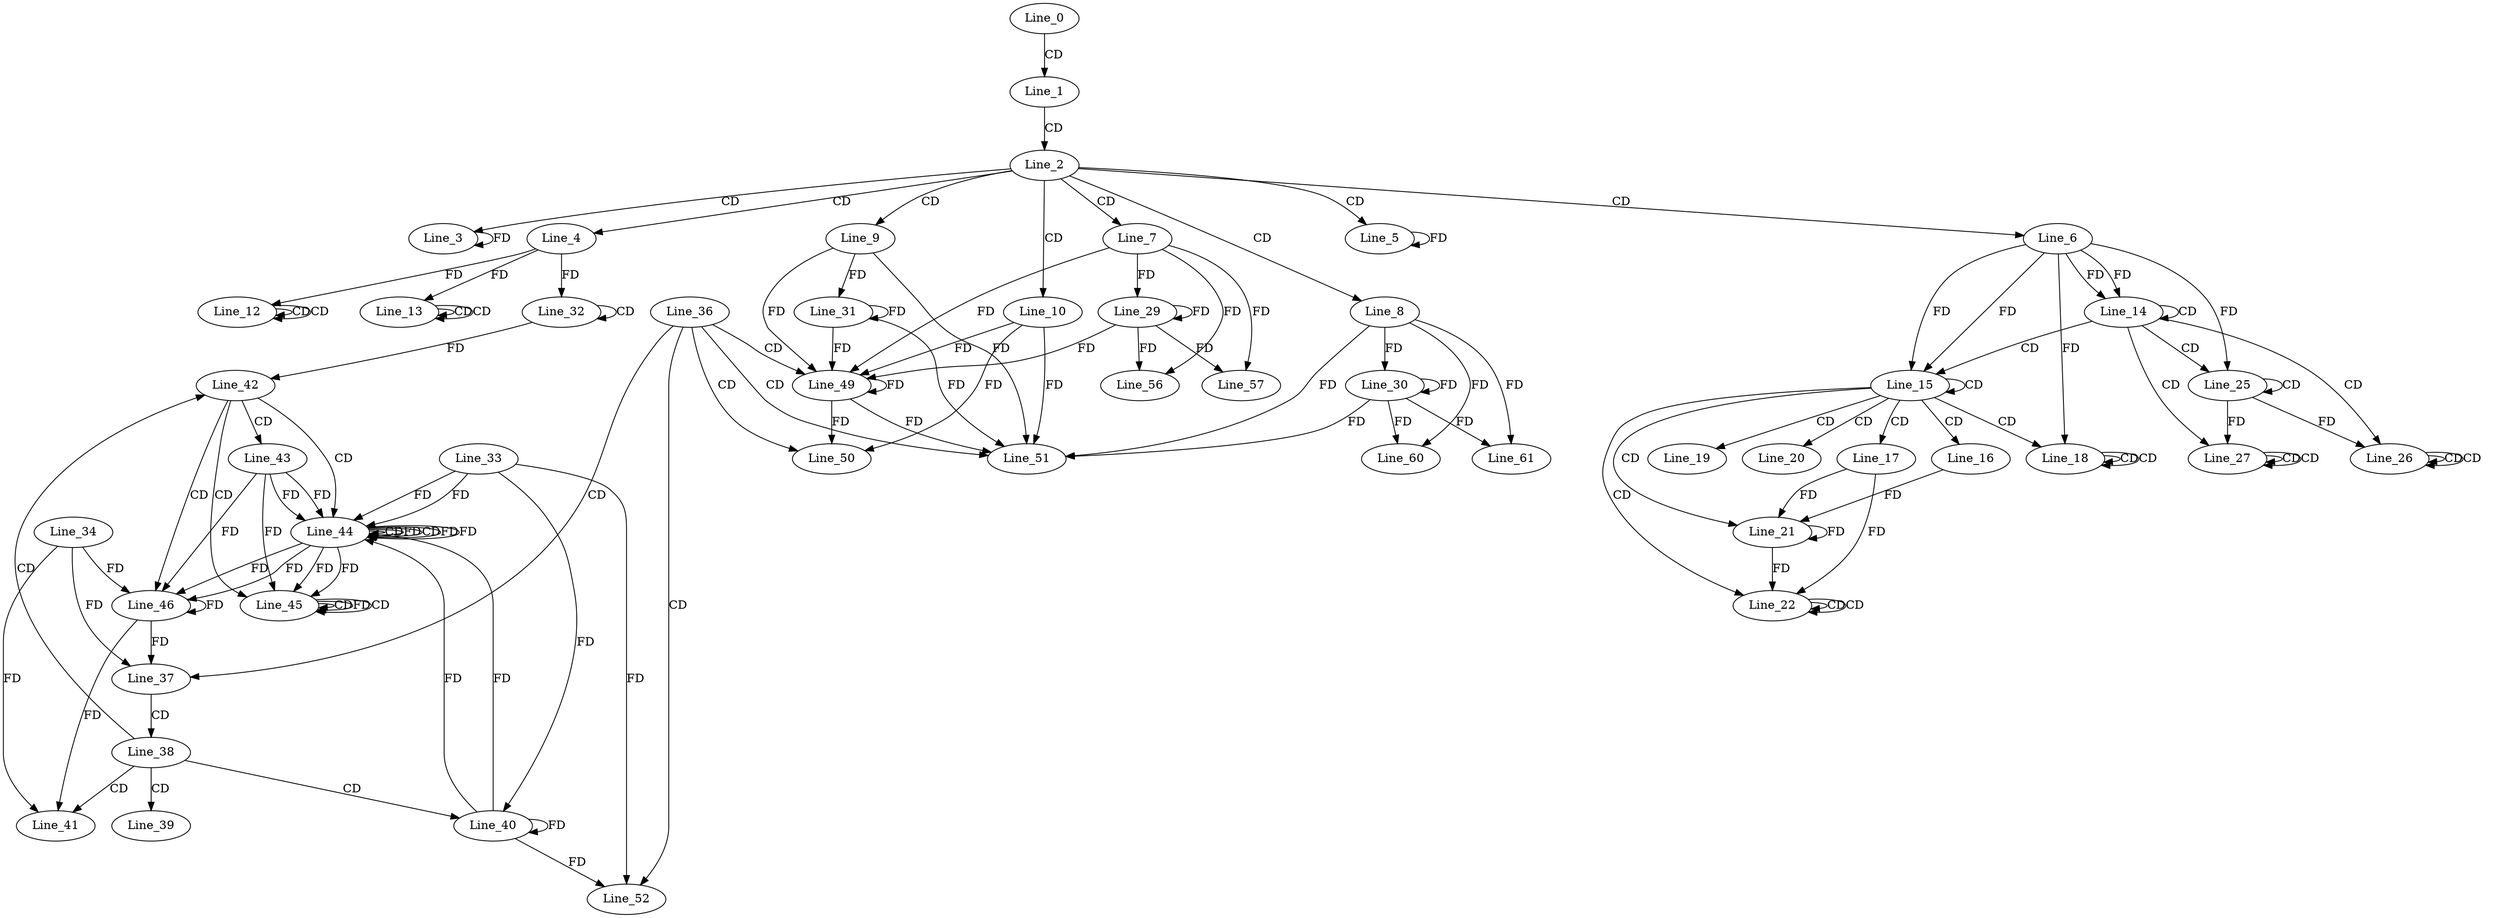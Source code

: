 digraph G {
  Line_0;
  Line_1;
  Line_2;
  Line_3;
  Line_3;
  Line_4;
  Line_5;
  Line_5;
  Line_6;
  Line_7;
  Line_8;
  Line_9;
  Line_10;
  Line_12;
  Line_12;
  Line_12;
  Line_12;
  Line_13;
  Line_13;
  Line_13;
  Line_14;
  Line_14;
  Line_15;
  Line_15;
  Line_16;
  Line_17;
  Line_18;
  Line_18;
  Line_18;
  Line_19;
  Line_20;
  Line_21;
  Line_21;
  Line_22;
  Line_22;
  Line_22;
  Line_22;
  Line_22;
  Line_25;
  Line_25;
  Line_26;
  Line_26;
  Line_26;
  Line_27;
  Line_27;
  Line_27;
  Line_29;
  Line_30;
  Line_31;
  Line_32;
  Line_32;
  Line_32;
  Line_36;
  Line_37;
  Line_34;
  Line_38;
  Line_39;
  Line_40;
  Line_33;
  Line_41;
  Line_42;
  Line_43;
  Line_44;
  Line_44;
  Line_44;
  Line_45;
  Line_45;
  Line_45;
  Line_45;
  Line_46;
  Line_49;
  Line_49;
  Line_50;
  Line_51;
  Line_52;
  Line_56;
  Line_57;
  Line_60;
  Line_61;
  Line_0 -> Line_1 [ label="CD" ];
  Line_1 -> Line_2 [ label="CD" ];
  Line_2 -> Line_3 [ label="CD" ];
  Line_3 -> Line_3 [ label="FD" ];
  Line_2 -> Line_4 [ label="CD" ];
  Line_2 -> Line_5 [ label="CD" ];
  Line_5 -> Line_5 [ label="FD" ];
  Line_2 -> Line_6 [ label="CD" ];
  Line_2 -> Line_7 [ label="CD" ];
  Line_2 -> Line_8 [ label="CD" ];
  Line_2 -> Line_9 [ label="CD" ];
  Line_2 -> Line_10 [ label="CD" ];
  Line_12 -> Line_12 [ label="CD" ];
  Line_4 -> Line_12 [ label="FD" ];
  Line_12 -> Line_12 [ label="CD" ];
  Line_13 -> Line_13 [ label="CD" ];
  Line_13 -> Line_13 [ label="CD" ];
  Line_4 -> Line_13 [ label="FD" ];
  Line_6 -> Line_14 [ label="FD" ];
  Line_14 -> Line_14 [ label="CD" ];
  Line_6 -> Line_14 [ label="FD" ];
  Line_14 -> Line_15 [ label="CD" ];
  Line_6 -> Line_15 [ label="FD" ];
  Line_15 -> Line_15 [ label="CD" ];
  Line_6 -> Line_15 [ label="FD" ];
  Line_15 -> Line_16 [ label="CD" ];
  Line_15 -> Line_17 [ label="CD" ];
  Line_15 -> Line_18 [ label="CD" ];
  Line_18 -> Line_18 [ label="CD" ];
  Line_18 -> Line_18 [ label="CD" ];
  Line_6 -> Line_18 [ label="FD" ];
  Line_15 -> Line_19 [ label="CD" ];
  Line_15 -> Line_20 [ label="CD" ];
  Line_15 -> Line_21 [ label="CD" ];
  Line_17 -> Line_21 [ label="FD" ];
  Line_21 -> Line_21 [ label="FD" ];
  Line_16 -> Line_21 [ label="FD" ];
  Line_15 -> Line_22 [ label="CD" ];
  Line_22 -> Line_22 [ label="CD" ];
  Line_17 -> Line_22 [ label="FD" ];
  Line_21 -> Line_22 [ label="FD" ];
  Line_22 -> Line_22 [ label="CD" ];
  Line_14 -> Line_25 [ label="CD" ];
  Line_25 -> Line_25 [ label="CD" ];
  Line_6 -> Line_25 [ label="FD" ];
  Line_14 -> Line_26 [ label="CD" ];
  Line_26 -> Line_26 [ label="CD" ];
  Line_26 -> Line_26 [ label="CD" ];
  Line_25 -> Line_26 [ label="FD" ];
  Line_14 -> Line_27 [ label="CD" ];
  Line_27 -> Line_27 [ label="CD" ];
  Line_27 -> Line_27 [ label="CD" ];
  Line_25 -> Line_27 [ label="FD" ];
  Line_7 -> Line_29 [ label="FD" ];
  Line_29 -> Line_29 [ label="FD" ];
  Line_8 -> Line_30 [ label="FD" ];
  Line_30 -> Line_30 [ label="FD" ];
  Line_9 -> Line_31 [ label="FD" ];
  Line_31 -> Line_31 [ label="FD" ];
  Line_32 -> Line_32 [ label="CD" ];
  Line_4 -> Line_32 [ label="FD" ];
  Line_36 -> Line_37 [ label="CD" ];
  Line_34 -> Line_37 [ label="FD" ];
  Line_37 -> Line_38 [ label="CD" ];
  Line_38 -> Line_39 [ label="CD" ];
  Line_38 -> Line_40 [ label="CD" ];
  Line_40 -> Line_40 [ label="FD" ];
  Line_33 -> Line_40 [ label="FD" ];
  Line_38 -> Line_41 [ label="CD" ];
  Line_34 -> Line_41 [ label="FD" ];
  Line_38 -> Line_42 [ label="CD" ];
  Line_32 -> Line_42 [ label="FD" ];
  Line_42 -> Line_43 [ label="CD" ];
  Line_42 -> Line_44 [ label="CD" ];
  Line_40 -> Line_44 [ label="FD" ];
  Line_33 -> Line_44 [ label="FD" ];
  Line_44 -> Line_44 [ label="CD" ];
  Line_43 -> Line_44 [ label="FD" ];
  Line_44 -> Line_44 [ label="FD" ];
  Line_44 -> Line_44 [ label="CD" ];
  Line_43 -> Line_44 [ label="FD" ];
  Line_44 -> Line_44 [ label="FD" ];
  Line_44 -> Line_44 [ label="FD" ];
  Line_40 -> Line_44 [ label="FD" ];
  Line_33 -> Line_44 [ label="FD" ];
  Line_42 -> Line_45 [ label="CD" ];
  Line_45 -> Line_45 [ label="CD" ];
  Line_43 -> Line_45 [ label="FD" ];
  Line_44 -> Line_45 [ label="FD" ];
  Line_44 -> Line_45 [ label="FD" ];
  Line_45 -> Line_45 [ label="FD" ];
  Line_45 -> Line_45 [ label="CD" ];
  Line_42 -> Line_46 [ label="CD" ];
  Line_46 -> Line_46 [ label="FD" ];
  Line_34 -> Line_46 [ label="FD" ];
  Line_43 -> Line_46 [ label="FD" ];
  Line_44 -> Line_46 [ label="FD" ];
  Line_44 -> Line_46 [ label="FD" ];
  Line_36 -> Line_49 [ label="CD" ];
  Line_49 -> Line_49 [ label="FD" ];
  Line_10 -> Line_49 [ label="FD" ];
  Line_7 -> Line_49 [ label="FD" ];
  Line_29 -> Line_49 [ label="FD" ];
  Line_9 -> Line_49 [ label="FD" ];
  Line_31 -> Line_49 [ label="FD" ];
  Line_36 -> Line_50 [ label="CD" ];
  Line_49 -> Line_50 [ label="FD" ];
  Line_10 -> Line_50 [ label="FD" ];
  Line_36 -> Line_51 [ label="CD" ];
  Line_8 -> Line_51 [ label="FD" ];
  Line_30 -> Line_51 [ label="FD" ];
  Line_9 -> Line_51 [ label="FD" ];
  Line_31 -> Line_51 [ label="FD" ];
  Line_49 -> Line_51 [ label="FD" ];
  Line_10 -> Line_51 [ label="FD" ];
  Line_36 -> Line_52 [ label="CD" ];
  Line_40 -> Line_52 [ label="FD" ];
  Line_33 -> Line_52 [ label="FD" ];
  Line_7 -> Line_56 [ label="FD" ];
  Line_29 -> Line_56 [ label="FD" ];
  Line_7 -> Line_57 [ label="FD" ];
  Line_29 -> Line_57 [ label="FD" ];
  Line_8 -> Line_60 [ label="FD" ];
  Line_30 -> Line_60 [ label="FD" ];
  Line_8 -> Line_61 [ label="FD" ];
  Line_30 -> Line_61 [ label="FD" ];
  Line_46 -> Line_37 [ label="FD" ];
  Line_46 -> Line_41 [ label="FD" ];
}
